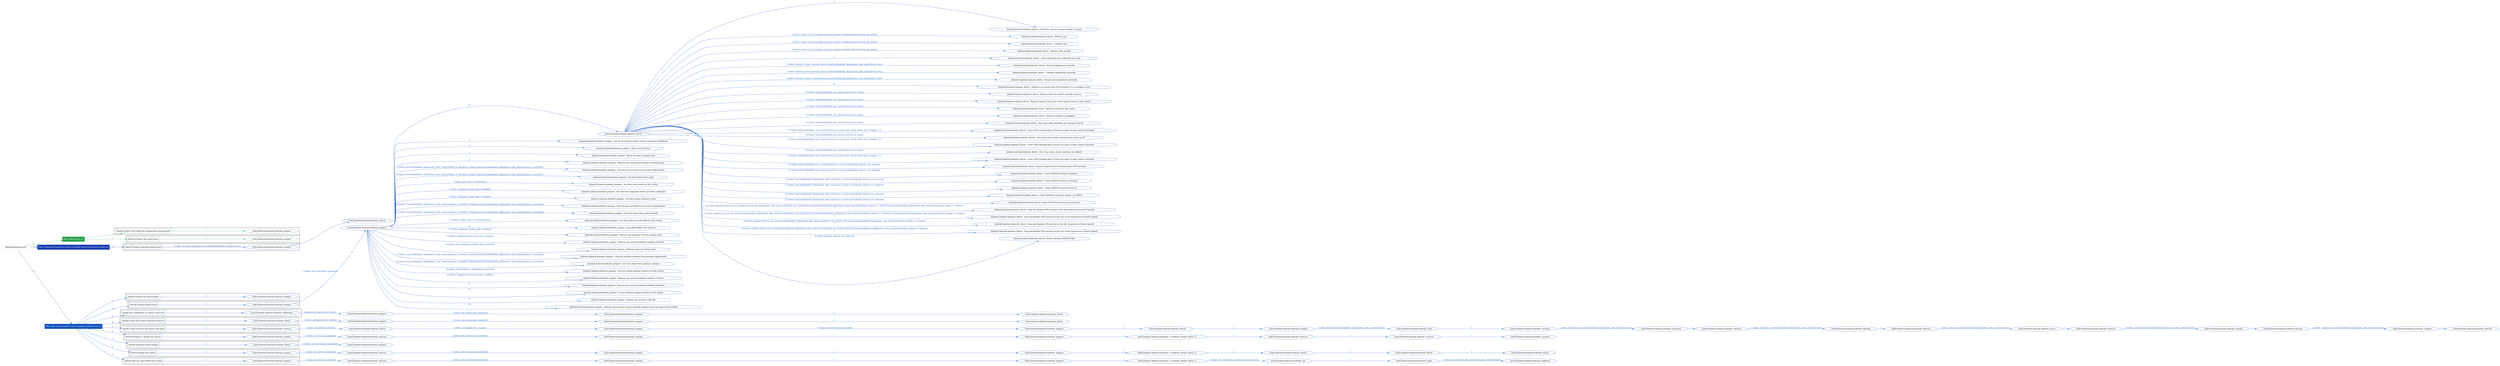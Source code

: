 digraph {
	graph [concentrate=true ordering=in rankdir=LR ratio=fill]
	edge [esep=5 sep=10]
	"kubeinit/playbook.yml" [id=root_node style=dotted]
	play_932ed3a3 [label="Play: Initial setup (1)" color="#2aa24b" fontcolor="#ffffff" id=play_932ed3a3 shape=box style=filled tooltip=localhost]
	"kubeinit/playbook.yml" -> play_932ed3a3 [label="1 " color="#2aa24b" fontcolor="#2aa24b" id=edge_592553a8 labeltooltip="1 " tooltip="1 "]
	subgraph "kubeinit.kubeinit.kubeinit_prepare" {
		role_f12f637b [label="[role] kubeinit.kubeinit.kubeinit_prepare" color="#2aa24b" id=role_f12f637b tooltip="kubeinit.kubeinit.kubeinit_prepare"]
	}
	subgraph "kubeinit.kubeinit.kubeinit_prepare" {
		role_9fd71901 [label="[role] kubeinit.kubeinit.kubeinit_prepare" color="#2aa24b" id=role_9fd71901 tooltip="kubeinit.kubeinit.kubeinit_prepare"]
	}
	subgraph "Play: Initial setup (1)" {
		play_932ed3a3 -> block_55e80a1f [label=1 color="#2aa24b" fontcolor="#2aa24b" id=edge_91fe9e64 labeltooltip=1 tooltip=1]
		subgraph cluster_block_55e80a1f {
			block_55e80a1f [label="[block] Gather facts about the deployment environment" color="#2aa24b" id=block_55e80a1f labeltooltip="Gather facts about the deployment environment" shape=box tooltip="Gather facts about the deployment environment"]
			block_55e80a1f -> role_f12f637b [label="1 " color="#2aa24b" fontcolor="#2aa24b" id=edge_a2dffcdd labeltooltip="1 " tooltip="1 "]
		}
		play_932ed3a3 -> block_c7e9057d [label=2 color="#2aa24b" fontcolor="#2aa24b" id=edge_f4bd2a0b labeltooltip=2 tooltip=2]
		subgraph cluster_block_c7e9057d {
			block_c7e9057d [label="[block] Prepare the hypervisors" color="#2aa24b" id=block_c7e9057d labeltooltip="Prepare the hypervisors" shape=box tooltip="Prepare the hypervisors"]
			block_c7e9057d -> role_9fd71901 [label="1 " color="#2aa24b" fontcolor="#2aa24b" id=edge_998d9375 labeltooltip="1 " tooltip="1 "]
		}
	}
	play_9a88f704 [label="Play: Prepare all hypervisor hosts to deploy service and cluster nodes (0)" color="#173db5" fontcolor="#ffffff" id=play_9a88f704 shape=box style=filled tooltip="Play: Prepare all hypervisor hosts to deploy service and cluster nodes (0)"]
	"kubeinit/playbook.yml" -> play_9a88f704 [label="2 " color="#173db5" fontcolor="#173db5" id=edge_2b77965b labeltooltip="2 " tooltip="2 "]
	subgraph "kubeinit.kubeinit.kubeinit_libvirt" {
		role_440f9f4e [label="[role] kubeinit.kubeinit.kubeinit_libvirt" color="#173db5" id=role_440f9f4e tooltip="kubeinit.kubeinit.kubeinit_libvirt"]
	}
	subgraph "kubeinit.kubeinit.kubeinit_prepare" {
		role_3911b877 [label="[role] kubeinit.kubeinit.kubeinit_prepare" color="#173db5" id=role_3911b877 tooltip="kubeinit.kubeinit.kubeinit_prepare"]
		role_3911b877 -> role_440f9f4e [label="1 " color="#173db5" fontcolor="#173db5" id=edge_7c3c4c33 labeltooltip="1 " tooltip="1 "]
	}
	subgraph "Play: Prepare all hypervisor hosts to deploy service and cluster nodes (0)" {
		play_9a88f704 -> block_b2260658 [label=1 color="#173db5" fontcolor="#173db5" id=edge_0f2ed1d4 labeltooltip=1 tooltip=1]
		subgraph cluster_block_b2260658 {
			block_b2260658 [label="[block] Prepare individual hypervisors" color="#173db5" id=block_b2260658 labeltooltip="Prepare individual hypervisors" shape=box tooltip="Prepare individual hypervisors"]
			block_b2260658 -> role_3911b877 [label="1 [when: inventory_hostname in hostvars['kubeinit-facts'].hypervisors]" color="#173db5" fontcolor="#173db5" id=edge_6ddf5cb2 labeltooltip="1 [when: inventory_hostname in hostvars['kubeinit-facts'].hypervisors]" tooltip="1 [when: inventory_hostname in hostvars['kubeinit-facts'].hypervisors]"]
		}
	}
	play_0ed03141 [label="Play: Run cluster deployment on prepared hypervisors (1)" color="#0f51bd" fontcolor="#ffffff" id=play_0ed03141 shape=box style=filled tooltip=localhost]
	"kubeinit/playbook.yml" -> play_0ed03141 [label="3 " color="#0f51bd" fontcolor="#0f51bd" id=edge_cf893f77 labeltooltip="3 " tooltip="3 "]
	subgraph "kubeinit.kubeinit.kubeinit_prepare" {
		role_fd795755 [label="[role] kubeinit.kubeinit.kubeinit_prepare" color="#0f51bd" id=role_fd795755 tooltip="kubeinit.kubeinit.kubeinit_prepare"]
	}
	subgraph "kubeinit.kubeinit.kubeinit_libvirt" {
		role_37462460 [label="[role] kubeinit.kubeinit.kubeinit_libvirt" color="#0f51bd" id=role_37462460 tooltip="kubeinit.kubeinit.kubeinit_libvirt"]
		task_9107ab99 [label="kubeinit.kubeinit.kubeinit_libvirt : Generate a list of vm guest names to match" color="#0f51bd" id=task_9107ab99 shape=octagon tooltip="kubeinit.kubeinit.kubeinit_libvirt : Generate a list of vm guest names to match"]
		role_37462460 -> task_9107ab99 [label="1 " color="#0f51bd" fontcolor="#0f51bd" id=edge_b69ebd17 labeltooltip="1 " tooltip="1 "]
		task_d79abb63 [label="kubeinit.kubeinit.kubeinit_libvirt : Destroy vms" color="#0f51bd" id=task_d79abb63 shape=octagon tooltip="kubeinit.kubeinit.kubeinit_libvirt : Destroy vms"]
		role_37462460 -> task_d79abb63 [label="2 [when: cluster_vm in matching_vm_guest_names or kubeinit_libvirt_destroy_all_guests]" color="#0f51bd" fontcolor="#0f51bd" id=edge_792a9c14 labeltooltip="2 [when: cluster_vm in matching_vm_guest_names or kubeinit_libvirt_destroy_all_guests]" tooltip="2 [when: cluster_vm in matching_vm_guest_names or kubeinit_libvirt_destroy_all_guests]"]
		task_fa26d390 [label="kubeinit.kubeinit.kubeinit_libvirt : Undefine vms" color="#0f51bd" id=task_fa26d390 shape=octagon tooltip="kubeinit.kubeinit.kubeinit_libvirt : Undefine vms"]
		role_37462460 -> task_fa26d390 [label="3 [when: cluster_vm in matching_vm_guest_names or kubeinit_libvirt_destroy_all_guests]" color="#0f51bd" fontcolor="#0f51bd" id=edge_744c72af labeltooltip="3 [when: cluster_vm in matching_vm_guest_names or kubeinit_libvirt_destroy_all_guests]" tooltip="3 [when: cluster_vm in matching_vm_guest_names or kubeinit_libvirt_destroy_all_guests]"]
		task_b61dc839 [label="kubeinit.kubeinit.kubeinit_libvirt : Remove VMs storage" color="#0f51bd" id=task_b61dc839 shape=octagon tooltip="kubeinit.kubeinit.kubeinit_libvirt : Remove VMs storage"]
		role_37462460 -> task_b61dc839 [label="4 [when: cluster_vm in matching_vm_guest_names or kubeinit_libvirt_destroy_all_guests]" color="#0f51bd" fontcolor="#0f51bd" id=edge_3b955e1e labeltooltip="4 [when: cluster_vm in matching_vm_guest_names or kubeinit_libvirt_destroy_all_guests]" tooltip="4 [when: cluster_vm in matching_vm_guest_names or kubeinit_libvirt_destroy_all_guests]"]
		task_ba775b97 [label="kubeinit.kubeinit.kubeinit_libvirt : Clean directories for config files per node" color="#0f51bd" id=task_ba775b97 shape=octagon tooltip="kubeinit.kubeinit.kubeinit_libvirt : Clean directories for config files per node"]
		role_37462460 -> task_ba775b97 [label="5 " color="#0f51bd" fontcolor="#0f51bd" id=edge_3482b33d labeltooltip="5 " tooltip="5 "]
		task_67934b6a [label="kubeinit.kubeinit.kubeinit_libvirt : Destroy deployment networks" color="#0f51bd" id=task_67934b6a shape=octagon tooltip="kubeinit.kubeinit.kubeinit_libvirt : Destroy deployment networks"]
		role_37462460 -> task_67934b6a [label="6 [when: kubeinit_cluster_network_name in hostvars[kubeinit_deployment_node_name].libvirt_nets]" color="#0f51bd" fontcolor="#0f51bd" id=edge_5575af29 labeltooltip="6 [when: kubeinit_cluster_network_name in hostvars[kubeinit_deployment_node_name].libvirt_nets]" tooltip="6 [when: kubeinit_cluster_network_name in hostvars[kubeinit_deployment_node_name].libvirt_nets]"]
		task_43750476 [label="kubeinit.kubeinit.kubeinit_libvirt : Undefine deployment networks" color="#0f51bd" id=task_43750476 shape=octagon tooltip="kubeinit.kubeinit.kubeinit_libvirt : Undefine deployment networks"]
		role_37462460 -> task_43750476 [label="7 [when: kubeinit_cluster_network_name in hostvars[kubeinit_deployment_node_name].libvirt_nets]" color="#0f51bd" fontcolor="#0f51bd" id=edge_fc07a6df labeltooltip="7 [when: kubeinit_cluster_network_name in hostvars[kubeinit_deployment_node_name].libvirt_nets]" tooltip="7 [when: kubeinit_cluster_network_name in hostvars[kubeinit_deployment_node_name].libvirt_nets]"]
		task_6d7d459a [label="kubeinit.kubeinit.kubeinit_libvirt : Remove the deployment networks" color="#0f51bd" id=task_6d7d459a shape=octagon tooltip="kubeinit.kubeinit.kubeinit_libvirt : Remove the deployment networks"]
		role_37462460 -> task_6d7d459a [label="8 [when: kubeinit_cluster_network_name in hostvars[kubeinit_deployment_node_name].libvirt_nets]" color="#0f51bd" fontcolor="#0f51bd" id=edge_fb5cff8b labeltooltip="8 [when: kubeinit_cluster_network_name in hostvars[kubeinit_deployment_node_name].libvirt_nets]" tooltip="8 [when: kubeinit_cluster_network_name in hostvars[kubeinit_deployment_node_name].libvirt_nets]"]
		task_1c8965c7 [label="kubeinit.kubeinit.kubeinit_libvirt : Default is to remove the OVN network if it is no longer in use" color="#0f51bd" id=task_1c8965c7 shape=octagon tooltip="kubeinit.kubeinit.kubeinit_libvirt : Default is to remove the OVN network if it is no longer in use"]
		role_37462460 -> task_1c8965c7 [label="9 " color="#0f51bd" fontcolor="#0f51bd" id=edge_79f24adc labeltooltip="9 " tooltip="9 "]
		task_c70d735f [label="kubeinit.kubeinit.kubeinit_libvirt : Remove route for cluster network via br-ex" color="#0f51bd" id=task_c70d735f shape=octagon tooltip="kubeinit.kubeinit.kubeinit_libvirt : Remove route for cluster network via br-ex"]
		role_37462460 -> task_c70d735f [label="10 [when: hostvars[kubeinit_ovn_central_host].ovs_is_active]" color="#0f51bd" fontcolor="#0f51bd" id=edge_284309e4 labeltooltip="10 [when: hostvars[kubeinit_ovn_central_host].ovs_is_active]" tooltip="10 [when: hostvars[kubeinit_ovn_central_host].ovs_is_active]"]
		task_1fc6d178 [label="kubeinit.kubeinit.kubeinit_libvirt : Remove logical router port of the logical switch for this cluster" color="#0f51bd" id=task_1fc6d178 shape=octagon tooltip="kubeinit.kubeinit.kubeinit_libvirt : Remove logical router port of the logical switch for this cluster"]
		role_37462460 -> task_1fc6d178 [label="11 [when: hostvars[kubeinit_ovn_central_host].ovs_is_active]" color="#0f51bd" fontcolor="#0f51bd" id=edge_e3c84582 labeltooltip="11 [when: hostvars[kubeinit_ovn_central_host].ovs_is_active]" tooltip="11 [when: hostvars[kubeinit_ovn_central_host].ovs_is_active]"]
		task_64637ec6 [label="kubeinit.kubeinit.kubeinit_libvirt : Remove switch for this cluster" color="#0f51bd" id=task_64637ec6 shape=octagon tooltip="kubeinit.kubeinit.kubeinit_libvirt : Remove switch for this cluster"]
		role_37462460 -> task_64637ec6 [label="12 [when: hostvars[kubeinit_ovn_central_host].ovs_is_active]" color="#0f51bd" fontcolor="#0f51bd" id=edge_2c769758 labeltooltip="12 [when: hostvars[kubeinit_ovn_central_host].ovs_is_active]" tooltip="12 [when: hostvars[kubeinit_ovn_central_host].ovs_is_active]"]
		task_956e02bb [label="kubeinit.kubeinit.kubeinit_libvirt : Wait for changes to propagate" color="#0f51bd" id=task_956e02bb shape=octagon tooltip="kubeinit.kubeinit.kubeinit_libvirt : Wait for changes to propagate"]
		role_37462460 -> task_956e02bb [label="13 [when: hostvars[kubeinit_ovn_central_host].ovs_is_active]" color="#0f51bd" fontcolor="#0f51bd" id=edge_93cbc6f1 labeltooltip="13 [when: hostvars[kubeinit_ovn_central_host].ovs_is_active]" tooltip="13 [when: hostvars[kubeinit_ovn_central_host].ovs_is_active]"]
		task_0c54b5df [label="kubeinit.kubeinit.kubeinit_libvirt : See if any other networks are routing via br-ex" color="#0f51bd" id=task_0c54b5df shape=octagon tooltip="kubeinit.kubeinit.kubeinit_libvirt : See if any other networks are routing via br-ex"]
		role_37462460 -> task_0c54b5df [label="14 [when: hostvars[kubeinit_ovn_central_host].ovs_is_active]" color="#0f51bd" fontcolor="#0f51bd" id=edge_2ba8e0d0 labeltooltip="14 [when: hostvars[kubeinit_ovn_central_host].ovs_is_active]" tooltip="14 [when: hostvars[kubeinit_ovn_central_host].ovs_is_active]"]
		task_42df07a9 [label="kubeinit.kubeinit.kubeinit_libvirt : Leave OVN network alone if there are signs of other cluster networks" color="#0f51bd" id=task_42df07a9 shape=octagon tooltip="kubeinit.kubeinit.kubeinit_libvirt : Leave OVN network alone if there are signs of other cluster networks"]
		role_37462460 -> task_42df07a9 [label="15 [when: hostvars[kubeinit_ovn_central_host].ovs_is_active and _result.stdout_lines | length > 1]" color="#0f51bd" fontcolor="#0f51bd" id=edge_7f947edd labeltooltip="15 [when: hostvars[kubeinit_ovn_central_host].ovs_is_active and _result.stdout_lines | length > 1]" tooltip="15 [when: hostvars[kubeinit_ovn_central_host].ovs_is_active and _result.stdout_lines | length > 1]"]
		task_141ccdd7 [label="kubeinit.kubeinit.kubeinit_libvirt : See if any other cluster switches have ports on lr0" color="#0f51bd" id=task_141ccdd7 shape=octagon tooltip="kubeinit.kubeinit.kubeinit_libvirt : See if any other cluster switches have ports on lr0"]
		role_37462460 -> task_141ccdd7 [label="16 [when: hostvars[kubeinit_ovn_central_host].ovs_is_active]" color="#0f51bd" fontcolor="#0f51bd" id=edge_2b3648f0 labeltooltip="16 [when: hostvars[kubeinit_ovn_central_host].ovs_is_active]" tooltip="16 [when: hostvars[kubeinit_ovn_central_host].ovs_is_active]"]
		task_a5bebcf4 [label="kubeinit.kubeinit.kubeinit_libvirt : Leave OVN network alone if there are signs of other cluster networks" color="#0f51bd" id=task_a5bebcf4 shape=octagon tooltip="kubeinit.kubeinit.kubeinit_libvirt : Leave OVN network alone if there are signs of other cluster networks"]
		role_37462460 -> task_a5bebcf4 [label="17 [when: hostvars[kubeinit_ovn_central_host].ovs_is_active and _result.stdout_lines | length > 1]" color="#0f51bd" fontcolor="#0f51bd" id=edge_fe274ac7 labeltooltip="17 [when: hostvars[kubeinit_ovn_central_host].ovs_is_active and _result.stdout_lines | length > 1]" tooltip="17 [when: hostvars[kubeinit_ovn_central_host].ovs_is_active and _result.stdout_lines | length > 1]"]
		task_5199f1c2 [label="kubeinit.kubeinit.kubeinit_libvirt : See if any other cluster switches are defined" color="#0f51bd" id=task_5199f1c2 shape=octagon tooltip="kubeinit.kubeinit.kubeinit_libvirt : See if any other cluster switches are defined"]
		role_37462460 -> task_5199f1c2 [label="18 [when: hostvars[kubeinit_ovn_central_host].ovs_is_active]" color="#0f51bd" fontcolor="#0f51bd" id=edge_1a862e57 labeltooltip="18 [when: hostvars[kubeinit_ovn_central_host].ovs_is_active]" tooltip="18 [when: hostvars[kubeinit_ovn_central_host].ovs_is_active]"]
		task_716d2c96 [label="kubeinit.kubeinit.kubeinit_libvirt : Leave OVN network alone if there are signs of other cluster networks" color="#0f51bd" id=task_716d2c96 shape=octagon tooltip="kubeinit.kubeinit.kubeinit_libvirt : Leave OVN network alone if there are signs of other cluster networks"]
		role_37462460 -> task_716d2c96 [label="19 [when: hostvars[kubeinit_ovn_central_host].ovs_is_active and _result.stdout_lines | length > 1]" color="#0f51bd" fontcolor="#0f51bd" id=edge_057f71a1 labeltooltip="19 [when: hostvars[kubeinit_ovn_central_host].ovs_is_active and _result.stdout_lines | length > 1]" tooltip="19 [when: hostvars[kubeinit_ovn_central_host].ovs_is_active and _result.stdout_lines | length > 1]"]
		task_535a39a5 [label="kubeinit.kubeinit.kubeinit_libvirt : Remove logical router if tearing down OVN network" color="#0f51bd" id=task_535a39a5 shape=octagon tooltip="kubeinit.kubeinit.kubeinit_libvirt : Remove logical router if tearing down OVN network"]
		role_37462460 -> task_535a39a5 [label="20 [when: hostvars[kubeinit_ovn_central_host].ovs_is_active and kubeinit_destroy_ovn_network]" color="#0f51bd" fontcolor="#0f51bd" id=edge_f6c75a09 labeltooltip="20 [when: hostvars[kubeinit_ovn_central_host].ovs_is_active and kubeinit_destroy_ovn_network]" tooltip="20 [when: hostvars[kubeinit_ovn_central_host].ovs_is_active and kubeinit_destroy_ovn_network]"]
		task_51bedea5 [label="kubeinit.kubeinit.kubeinit_libvirt : Clean OVN/OVS resources (public)" color="#0f51bd" id=task_51bedea5 shape=octagon tooltip="kubeinit.kubeinit.kubeinit_libvirt : Clean OVN/OVS resources (public)"]
		role_37462460 -> task_51bedea5 [label="21 [when: hostvars[kubeinit_ovn_central_host].ovs_is_active and kubeinit_destroy_ovn_network]" color="#0f51bd" fontcolor="#0f51bd" id=edge_16579fcb labeltooltip="21 [when: hostvars[kubeinit_ovn_central_host].ovs_is_active and kubeinit_destroy_ovn_network]" tooltip="21 [when: hostvars[kubeinit_ovn_central_host].ovs_is_active and kubeinit_destroy_ovn_network]"]
		task_9b547cf6 [label="kubeinit.kubeinit.kubeinit_libvirt : Clean OVN/OVS resources (br-int)" color="#0f51bd" id=task_9b547cf6 shape=octagon tooltip="kubeinit.kubeinit.kubeinit_libvirt : Clean OVN/OVS resources (br-int)"]
		role_37462460 -> task_9b547cf6 [label="22 [when: hostvars[kubeinit_deployment_node_name].ovs_is_active and kubeinit_destroy_ovn_network]" color="#0f51bd" fontcolor="#0f51bd" id=edge_b7cc081b labeltooltip="22 [when: hostvars[kubeinit_deployment_node_name].ovs_is_active and kubeinit_destroy_ovn_network]" tooltip="22 [when: hostvars[kubeinit_deployment_node_name].ovs_is_active and kubeinit_destroy_ovn_network]"]
		task_ff865eab [label="kubeinit.kubeinit.kubeinit_libvirt : Clean OVN/OVS resources (br-ex)" color="#0f51bd" id=task_ff865eab shape=octagon tooltip="kubeinit.kubeinit.kubeinit_libvirt : Clean OVN/OVS resources (br-ex)"]
		role_37462460 -> task_ff865eab [label="23 [when: hostvars[kubeinit_deployment_node_name].ovs_is_active and kubeinit_destroy_ovn_network]" color="#0f51bd" fontcolor="#0f51bd" id=edge_9ec9069d labeltooltip="23 [when: hostvars[kubeinit_deployment_node_name].ovs_is_active and kubeinit_destroy_ovn_network]" tooltip="23 [when: hostvars[kubeinit_deployment_node_name].ovs_is_active and kubeinit_destroy_ovn_network]"]
		task_990b2dd5 [label="kubeinit.kubeinit.kubeinit_libvirt : Clean OVN/OVS resources (genev_sys_6081)" color="#0f51bd" id=task_990b2dd5 shape=octagon tooltip="kubeinit.kubeinit.kubeinit_libvirt : Clean OVN/OVS resources (genev_sys_6081)"]
		role_37462460 -> task_990b2dd5 [label="24 [when: hostvars[kubeinit_deployment_node_name].ovs_is_active and kubeinit_destroy_ovn_network]" color="#0f51bd" fontcolor="#0f51bd" id=edge_19b03c2e labeltooltip="24 [when: hostvars[kubeinit_deployment_node_name].ovs_is_active and kubeinit_destroy_ovn_network]" tooltip="24 [when: hostvars[kubeinit_deployment_node_name].ovs_is_active and kubeinit_destroy_ovn_network]"]
		task_ccbc10f8 [label="kubeinit.kubeinit.kubeinit_libvirt : Clean OVN/OVS resources (ovs-system)" color="#0f51bd" id=task_ccbc10f8 shape=octagon tooltip="kubeinit.kubeinit.kubeinit_libvirt : Clean OVN/OVS resources (ovs-system)"]
		role_37462460 -> task_ccbc10f8 [label="25 [when: hostvars[kubeinit_deployment_node_name].ovs_is_active and kubeinit_destroy_ovn_network]" color="#0f51bd" fontcolor="#0f51bd" id=edge_4992d38f labeltooltip="25 [when: hostvars[kubeinit_deployment_node_name].ovs_is_active and kubeinit_destroy_ovn_network]" tooltip="25 [when: hostvars[kubeinit_deployment_node_name].ovs_is_active and kubeinit_destroy_ovn_network]"]
		task_fb1bce8d [label="kubeinit.kubeinit.kubeinit_libvirt : Stop and disable OVN services in the first hypervisor (CentOS based)" color="#0f51bd" id=task_fb1bce8d shape=octagon tooltip="kubeinit.kubeinit.kubeinit_libvirt : Stop and disable OVN services in the first hypervisor (CentOS based)"]
		role_37462460 -> task_fb1bce8d [label="26 [when: kubeinit_destroy_ovn_network and (kubeinit_deployment_node_name in kubeinit_ovn_central_host) and (hostvars[kubeinit_deployment_node_name].distribution_family == 'CentOS' or hostvars[kubeinit_deployment_node_name].distribution_family == 'Fedora')
]" color="#0f51bd" fontcolor="#0f51bd" id=edge_14a5c15f labeltooltip="26 [when: kubeinit_destroy_ovn_network and (kubeinit_deployment_node_name in kubeinit_ovn_central_host) and (hostvars[kubeinit_deployment_node_name].distribution_family == 'CentOS' or hostvars[kubeinit_deployment_node_name].distribution_family == 'Fedora')
]" tooltip="26 [when: kubeinit_destroy_ovn_network and (kubeinit_deployment_node_name in kubeinit_ovn_central_host) and (hostvars[kubeinit_deployment_node_name].distribution_family == 'CentOS' or hostvars[kubeinit_deployment_node_name].distribution_family == 'Fedora')
]"]
		task_12f79ca6 [label="kubeinit.kubeinit.kubeinit_libvirt : Stop and disable OVN services in the rest of the hypervisors (CentOS based)" color="#0f51bd" id=task_12f79ca6 shape=octagon tooltip="kubeinit.kubeinit.kubeinit_libvirt : Stop and disable OVN services in the rest of the hypervisors (CentOS based)"]
		role_37462460 -> task_12f79ca6 [label="27 [when: kubeinit_destroy_ovn_network and (kubeinit_deployment_node_name not in kubeinit_ovn_central_host) and (hostvars[kubeinit_deployment_node_name].distribution_family == 'CentOS' or hostvars[kubeinit_deployment_node_name].distribution_family == 'Fedora')
]" color="#0f51bd" fontcolor="#0f51bd" id=edge_2ad4587c labeltooltip="27 [when: kubeinit_destroy_ovn_network and (kubeinit_deployment_node_name not in kubeinit_ovn_central_host) and (hostvars[kubeinit_deployment_node_name].distribution_family == 'CentOS' or hostvars[kubeinit_deployment_node_name].distribution_family == 'Fedora')
]" tooltip="27 [when: kubeinit_destroy_ovn_network and (kubeinit_deployment_node_name not in kubeinit_ovn_central_host) and (hostvars[kubeinit_deployment_node_name].distribution_family == 'CentOS' or hostvars[kubeinit_deployment_node_name].distribution_family == 'Fedora')
]"]
		task_13fab53f [label="kubeinit.kubeinit.kubeinit_libvirt : Stop and disable OVN services in the first hypervisor (Ubuntu based)" color="#0f51bd" id=task_13fab53f shape=octagon tooltip="kubeinit.kubeinit.kubeinit_libvirt : Stop and disable OVN services in the first hypervisor (Ubuntu based)"]
		role_37462460 -> task_13fab53f [label="28 [when: kubeinit_destroy_ovn_network and (kubeinit_deployment_node_name in kubeinit_ovn_central_host) and (hostvars[kubeinit_deployment_node_name].distribution_family == 'Debian')
]" color="#0f51bd" fontcolor="#0f51bd" id=edge_0cdb9c81 labeltooltip="28 [when: kubeinit_destroy_ovn_network and (kubeinit_deployment_node_name in kubeinit_ovn_central_host) and (hostvars[kubeinit_deployment_node_name].distribution_family == 'Debian')
]" tooltip="28 [when: kubeinit_destroy_ovn_network and (kubeinit_deployment_node_name in kubeinit_ovn_central_host) and (hostvars[kubeinit_deployment_node_name].distribution_family == 'Debian')
]"]
		task_b77f39fa [label="kubeinit.kubeinit.kubeinit_libvirt : Stop and disable OVN services in the rest of the hypervisors (Ubuntu based)" color="#0f51bd" id=task_b77f39fa shape=octagon tooltip="kubeinit.kubeinit.kubeinit_libvirt : Stop and disable OVN services in the rest of the hypervisors (Ubuntu based)"]
		role_37462460 -> task_b77f39fa [label="29 [when: kubeinit_destroy_ovn_network and (kubeinit_deployment_node_name not in kubeinit_ovn_central_host) and (hostvars[kubeinit_deployment_node_name].distribution_family == 'Debian')
]" color="#0f51bd" fontcolor="#0f51bd" id=edge_af81b954 labeltooltip="29 [when: kubeinit_destroy_ovn_network and (kubeinit_deployment_node_name not in kubeinit_ovn_central_host) and (hostvars[kubeinit_deployment_node_name].distribution_family == 'Debian')
]" tooltip="29 [when: kubeinit_destroy_ovn_network and (kubeinit_deployment_node_name not in kubeinit_ovn_central_host) and (hostvars[kubeinit_deployment_node_name].distribution_family == 'Debian')
]"]
		task_cae1f2c6 [label="kubeinit.kubeinit.kubeinit_libvirt : Delete existing OVS/OVN files" color="#0f51bd" id=task_cae1f2c6 shape=octagon tooltip="kubeinit.kubeinit.kubeinit_libvirt : Delete existing OVS/OVN files"]
		role_37462460 -> task_cae1f2c6 [label="30 [when: kubeinit_destroy_ovn_network]" color="#0f51bd" fontcolor="#0f51bd" id=edge_886c020f labeltooltip="30 [when: kubeinit_destroy_ovn_network]" tooltip="30 [when: kubeinit_destroy_ovn_network]"]
	}
	subgraph "kubeinit.kubeinit.kubeinit_prepare" {
		role_f8d08959 [label="[role] kubeinit.kubeinit.kubeinit_prepare" color="#0f51bd" id=role_f8d08959 tooltip="kubeinit.kubeinit.kubeinit_prepare"]
		task_7724ba2e [label="kubeinit.kubeinit.kubeinit_prepare : Get list of existing remote system connection definitions" color="#0f51bd" id=task_7724ba2e shape=octagon tooltip="kubeinit.kubeinit.kubeinit_prepare : Get list of existing remote system connection definitions"]
		role_f8d08959 -> task_7724ba2e [label="1 " color="#0f51bd" fontcolor="#0f51bd" id=edge_f948d77b labeltooltip="1 " tooltip="1 "]
		task_ae75aa5e [label="kubeinit.kubeinit.kubeinit_prepare : Reset local ssh keys" color="#0f51bd" id=task_ae75aa5e shape=octagon tooltip="kubeinit.kubeinit.kubeinit_prepare : Reset local ssh keys"]
		role_f8d08959 -> task_ae75aa5e [label="2 " color="#0f51bd" fontcolor="#0f51bd" id=edge_27e479ba labeltooltip="2 " tooltip="2 "]
		task_1b3d4f0a [label="kubeinit.kubeinit.kubeinit_prepare : Reset ssh keys in hypervisors" color="#0f51bd" id=task_1b3d4f0a shape=octagon tooltip="kubeinit.kubeinit.kubeinit_prepare : Reset ssh keys in hypervisors"]
		role_f8d08959 -> task_1b3d4f0a [label="3 " color="#0f51bd" fontcolor="#0f51bd" id=edge_1ded1ccc labeltooltip="3 " tooltip="3 "]
		task_a86da2be [label="kubeinit.kubeinit.kubeinit_prepare : Remove any existing ssh tunnels on bastion host" color="#0f51bd" id=task_a86da2be shape=octagon tooltip="kubeinit.kubeinit.kubeinit_prepare : Remove any existing ssh tunnels on bastion host"]
		role_f8d08959 -> task_a86da2be [label="4 " color="#0f51bd" fontcolor="#0f51bd" id=edge_36d0535d labeltooltip="4 " tooltip="4 "]
		task_f4d7d82e [label="kubeinit.kubeinit.kubeinit_prepare : Find any service pods from previous deployments" color="#0f51bd" id=task_f4d7d82e shape=octagon tooltip="kubeinit.kubeinit.kubeinit_prepare : Find any service pods from previous deployments"]
		role_f8d08959 -> task_f4d7d82e [label="5 [when: hostvars[kubeinit_deployment_node_name].podman_is_installed is defined and hostvars[kubeinit_deployment_node_name].podman_is_installed]" color="#0f51bd" fontcolor="#0f51bd" id=edge_450db571 labeltooltip="5 [when: hostvars[kubeinit_deployment_node_name].podman_is_installed is defined and hostvars[kubeinit_deployment_node_name].podman_is_installed]" tooltip="5 [when: hostvars[kubeinit_deployment_node_name].podman_is_installed is defined and hostvars[kubeinit_deployment_node_name].podman_is_installed]"]
		task_d96a5dcf [label="kubeinit.kubeinit.kubeinit_prepare : Set facts about those pods" color="#0f51bd" id=task_d96a5dcf shape=octagon tooltip="kubeinit.kubeinit.kubeinit_prepare : Set facts about those pods"]
		role_f8d08959 -> task_d96a5dcf [label="6 [when: hostvars[kubeinit_deployment_node_name].podman_is_installed is defined and hostvars[kubeinit_deployment_node_name].podman_is_installed]" color="#0f51bd" fontcolor="#0f51bd" id=edge_bf4996ff labeltooltip="6 [when: hostvars[kubeinit_deployment_node_name].podman_is_installed is defined and hostvars[kubeinit_deployment_node_name].podman_is_installed]" tooltip="6 [when: hostvars[kubeinit_deployment_node_name].podman_is_installed is defined and hostvars[kubeinit_deployment_node_name].podman_is_installed]"]
		task_219cd66a [label="kubeinit.kubeinit.kubeinit_prepare : Set facts about pods for this cluster" color="#0f51bd" id=task_219cd66a shape=octagon tooltip="kubeinit.kubeinit.kubeinit_prepare : Set facts about pods for this cluster"]
		role_f8d08959 -> task_219cd66a [label="7 [when: pod_name == pod.Name]" color="#0f51bd" fontcolor="#0f51bd" id=edge_937e265a labeltooltip="7 [when: pod_name == pod.Name]" tooltip="7 [when: pod_name == pod.Name]"]
		task_9fc56bb7 [label="kubeinit.kubeinit.kubeinit_prepare : Get info from orphaned cluster pod infra containers" color="#0f51bd" id=task_9fc56bb7 shape=octagon tooltip="kubeinit.kubeinit.kubeinit_prepare : Get info from orphaned cluster pod infra containers"]
		role_f8d08959 -> task_9fc56bb7 [label="8 [when: orphaned_cluster_pods is defined]" color="#0f51bd" fontcolor="#0f51bd" id=edge_b0601c0f labeltooltip="8 [when: orphaned_cluster_pods is defined]" tooltip="8 [when: orphaned_cluster_pods is defined]"]
		task_2d075972 [label="kubeinit.kubeinit.kubeinit_prepare : Set facts about container netns" color="#0f51bd" id=task_2d075972 shape=octagon tooltip="kubeinit.kubeinit.kubeinit_prepare : Set facts about container netns"]
		role_f8d08959 -> task_2d075972 [label="9 [when: orphaned_cluster_pods is defined]" color="#0f51bd" fontcolor="#0f51bd" id=edge_f790e1f5 labeltooltip="9 [when: orphaned_cluster_pods is defined]" tooltip="9 [when: orphaned_cluster_pods is defined]"]
		task_76166b98 [label="kubeinit.kubeinit.kubeinit_prepare : Find any pod networks from previous deployments" color="#0f51bd" id=task_76166b98 shape=octagon tooltip="kubeinit.kubeinit.kubeinit_prepare : Find any pod networks from previous deployments"]
		role_f8d08959 -> task_76166b98 [label="10 [when: hostvars[kubeinit_deployment_node_name].podman_is_installed is defined and hostvars[kubeinit_deployment_node_name].podman_is_installed]" color="#0f51bd" fontcolor="#0f51bd" id=edge_37361e29 labeltooltip="10 [when: hostvars[kubeinit_deployment_node_name].podman_is_installed is defined and hostvars[kubeinit_deployment_node_name].podman_is_installed]" tooltip="10 [when: hostvars[kubeinit_deployment_node_name].podman_is_installed is defined and hostvars[kubeinit_deployment_node_name].podman_is_installed]"]
		task_42e156d0 [label="kubeinit.kubeinit.kubeinit_prepare : Set facts about those pod networks" color="#0f51bd" id=task_42e156d0 shape=octagon tooltip="kubeinit.kubeinit.kubeinit_prepare : Set facts about those pod networks"]
		role_f8d08959 -> task_42e156d0 [label="11 [when: hostvars[kubeinit_deployment_node_name].podman_is_installed is defined and hostvars[kubeinit_deployment_node_name].podman_is_installed]" color="#0f51bd" fontcolor="#0f51bd" id=edge_bfc6c863 labeltooltip="11 [when: hostvars[kubeinit_deployment_node_name].podman_is_installed is defined and hostvars[kubeinit_deployment_node_name].podman_is_installed]" tooltip="11 [when: hostvars[kubeinit_deployment_node_name].podman_is_installed is defined and hostvars[kubeinit_deployment_node_name].podman_is_installed]"]
		task_31c0f175 [label="kubeinit.kubeinit.kubeinit_prepare : Set facts about pod networks for this cluster" color="#0f51bd" id=task_31c0f175 shape=octagon tooltip="kubeinit.kubeinit.kubeinit_prepare : Set facts about pod networks for this cluster"]
		role_f8d08959 -> task_31c0f175 [label="12 [when: bridge_name == network.name]" color="#0f51bd" fontcolor="#0f51bd" id=edge_3c63968e labeltooltip="12 [when: bridge_name == network.name]" tooltip="12 [when: bridge_name == network.name]"]
		task_8aa25827 [label="kubeinit.kubeinit.kubeinit_prepare : Stop and disable user services" color="#0f51bd" id=task_8aa25827 shape=octagon tooltip="kubeinit.kubeinit.kubeinit_prepare : Stop and disable user services"]
		role_f8d08959 -> task_8aa25827 [label="13 " color="#0f51bd" fontcolor="#0f51bd" id=edge_90fc9c3c labeltooltip="13 " tooltip="13 "]
		task_45530d96 [label="kubeinit.kubeinit.kubeinit_prepare : Remove any previous services podman pods" color="#0f51bd" id=task_45530d96 shape=octagon tooltip="kubeinit.kubeinit.kubeinit_prepare : Remove any previous services podman pods"]
		role_f8d08959 -> task_45530d96 [label="14 [when: orphaned_cluster_pods is defined]" color="#0f51bd" fontcolor="#0f51bd" id=edge_ab10e387 labeltooltip="14 [when: orphaned_cluster_pods is defined]" tooltip="14 [when: orphaned_cluster_pods is defined]"]
		task_c5ef8e54 [label="kubeinit.kubeinit.kubeinit_prepare : Remove any previous kubeinit podman network" color="#0f51bd" id=task_c5ef8e54 shape=octagon tooltip="kubeinit.kubeinit.kubeinit_prepare : Remove any previous kubeinit podman network"]
		role_f8d08959 -> task_c5ef8e54 [label="15 [when: orphaned_cluster_pod_nets is defined]" color="#0f51bd" fontcolor="#0f51bd" id=edge_941614cf labeltooltip="15 [when: orphaned_cluster_pod_nets is defined]" tooltip="15 [when: orphaned_cluster_pod_nets is defined]"]
		task_00aab175 [label="kubeinit.kubeinit.kubeinit_prepare : Remove netns for cluster pods" color="#0f51bd" id=task_00aab175 shape=octagon tooltip="kubeinit.kubeinit.kubeinit_prepare : Remove netns for cluster pods"]
		role_f8d08959 -> task_00aab175 [label="16 [when: infra_container_sandbox_keys is defined]" color="#0f51bd" fontcolor="#0f51bd" id=edge_5c6b37fd labeltooltip="16 [when: infra_container_sandbox_keys is defined]" tooltip="16 [when: infra_container_sandbox_keys is defined]"]
		task_641a4b2a [label="kubeinit.kubeinit.kubeinit_prepare : Find any podman volumes from previous deployments" color="#0f51bd" id=task_641a4b2a shape=octagon tooltip="kubeinit.kubeinit.kubeinit_prepare : Find any podman volumes from previous deployments"]
		role_f8d08959 -> task_641a4b2a [label="17 [when: hostvars[kubeinit_deployment_node_name].podman_is_installed is defined and hostvars[kubeinit_deployment_node_name].podman_is_installed]" color="#0f51bd" fontcolor="#0f51bd" id=edge_924592f6 labeltooltip="17 [when: hostvars[kubeinit_deployment_node_name].podman_is_installed is defined and hostvars[kubeinit_deployment_node_name].podman_is_installed]" tooltip="17 [when: hostvars[kubeinit_deployment_node_name].podman_is_installed is defined and hostvars[kubeinit_deployment_node_name].podman_is_installed]"]
		task_aedc1f59 [label="kubeinit.kubeinit.kubeinit_prepare : Set facts about those podman volumes" color="#0f51bd" id=task_aedc1f59 shape=octagon tooltip="kubeinit.kubeinit.kubeinit_prepare : Set facts about those podman volumes"]
		role_f8d08959 -> task_aedc1f59 [label="18 [when: hostvars[kubeinit_deployment_node_name].podman_is_installed is defined and hostvars[kubeinit_deployment_node_name].podman_is_installed]" color="#0f51bd" fontcolor="#0f51bd" id=edge_641658a2 labeltooltip="18 [when: hostvars[kubeinit_deployment_node_name].podman_is_installed is defined and hostvars[kubeinit_deployment_node_name].podman_is_installed]" tooltip="18 [when: hostvars[kubeinit_deployment_node_name].podman_is_installed is defined and hostvars[kubeinit_deployment_node_name].podman_is_installed]"]
		task_d4ace6db [label="kubeinit.kubeinit.kubeinit_prepare : Set facts about podman volumes for this cluster" color="#0f51bd" id=task_d4ace6db shape=octagon tooltip="kubeinit.kubeinit.kubeinit_prepare : Set facts about podman volumes for this cluster"]
		role_f8d08959 -> task_d4ace6db [label="19 [when: volume.Name is match(cluster_pattern)]" color="#0f51bd" fontcolor="#0f51bd" id=edge_f501801b labeltooltip="19 [when: volume.Name is match(cluster_pattern)]" tooltip="19 [when: volume.Name is match(cluster_pattern)]"]
		task_cd26373b [label="kubeinit.kubeinit.kubeinit_prepare : Remove any previous kubeinit podman volumes" color="#0f51bd" id=task_cd26373b shape=octagon tooltip="kubeinit.kubeinit.kubeinit_prepare : Remove any previous kubeinit podman volumes"]
		role_f8d08959 -> task_cd26373b [label="20 [when: orphaned_cluster_pod_vols is defined]" color="#0f51bd" fontcolor="#0f51bd" id=edge_f1f403b8 labeltooltip="20 [when: orphaned_cluster_pod_vols is defined]" tooltip="20 [when: orphaned_cluster_pod_vols is defined]"]
		task_db59c417 [label="kubeinit.kubeinit.kubeinit_prepare : Remove any previous kubeinit buildah containers" color="#0f51bd" id=task_db59c417 shape=octagon tooltip="kubeinit.kubeinit.kubeinit_prepare : Remove any previous kubeinit buildah containers"]
		role_f8d08959 -> task_db59c417 [label="21 " color="#0f51bd" fontcolor="#0f51bd" id=edge_c36a9ff9 labeltooltip="21 " tooltip="21 "]
		task_922969e9 [label="kubeinit.kubeinit.kubeinit_prepare : Prune container images created for the cluster" color="#0f51bd" id=task_922969e9 shape=octagon tooltip="kubeinit.kubeinit.kubeinit_prepare : Prune container images created for the cluster"]
		role_f8d08959 -> task_922969e9 [label="22 " color="#0f51bd" fontcolor="#0f51bd" id=edge_2834a457 labeltooltip="22 " tooltip="22 "]
		task_71d84af1 [label="kubeinit.kubeinit.kubeinit_prepare : Remove any previous veth dev" color="#0f51bd" id=task_71d84af1 shape=octagon tooltip="kubeinit.kubeinit.kubeinit_prepare : Remove any previous veth dev"]
		role_f8d08959 -> task_71d84af1 [label="23 " color="#0f51bd" fontcolor="#0f51bd" id=edge_e5a700d5 labeltooltip="23 " tooltip="23 "]
		task_c632af53 [label="kubeinit.kubeinit.kubeinit_prepare : Remove any previous cluster network endpoint from the openvswitch bridge" color="#0f51bd" id=task_c632af53 shape=octagon tooltip="kubeinit.kubeinit.kubeinit_prepare : Remove any previous cluster network endpoint from the openvswitch bridge"]
		role_f8d08959 -> task_c632af53 [label="24 " color="#0f51bd" fontcolor="#0f51bd" id=edge_d82ea39f labeltooltip="24 " tooltip="24 "]
		role_f8d08959 -> role_37462460 [label="25 " color="#0f51bd" fontcolor="#0f51bd" id=edge_16fa806f labeltooltip="25 " tooltip="25 "]
	}
	subgraph "kubeinit.kubeinit.kubeinit_prepare" {
		role_fc3b51ad [label="[role] kubeinit.kubeinit.kubeinit_prepare" color="#0f51bd" id=role_fc3b51ad tooltip="kubeinit.kubeinit.kubeinit_prepare"]
		role_fc3b51ad -> role_f8d08959 [label="1 [when: not environment_prepared]" color="#0f51bd" fontcolor="#0f51bd" id=edge_1cc7263c labeltooltip="1 [when: not environment_prepared]" tooltip="1 [when: not environment_prepared]"]
	}
	subgraph "kubeinit.kubeinit.kubeinit_libvirt" {
		role_f2bc23a5 [label="[role] kubeinit.kubeinit.kubeinit_libvirt" color="#0f51bd" id=role_f2bc23a5 tooltip="kubeinit.kubeinit.kubeinit_libvirt"]
	}
	subgraph "kubeinit.kubeinit.kubeinit_prepare" {
		role_2f103c67 [label="[role] kubeinit.kubeinit.kubeinit_prepare" color="#0f51bd" id=role_2f103c67 tooltip="kubeinit.kubeinit.kubeinit_prepare"]
		role_2f103c67 -> role_f2bc23a5 [label="1 " color="#0f51bd" fontcolor="#0f51bd" id=edge_3ccde0f2 labeltooltip="1 " tooltip="1 "]
	}
	subgraph "kubeinit.kubeinit.kubeinit_prepare" {
		role_18395e44 [label="[role] kubeinit.kubeinit.kubeinit_prepare" color="#0f51bd" id=role_18395e44 tooltip="kubeinit.kubeinit.kubeinit_prepare"]
		role_18395e44 -> role_2f103c67 [label="1 [when: not environment_prepared]" color="#0f51bd" fontcolor="#0f51bd" id=edge_257d10ff labeltooltip="1 [when: not environment_prepared]" tooltip="1 [when: not environment_prepared]"]
	}
	subgraph "kubeinit.kubeinit.kubeinit_validations" {
		role_764a69c2 [label="[role] kubeinit.kubeinit.kubeinit_validations" color="#0f51bd" id=role_764a69c2 tooltip="kubeinit.kubeinit.kubeinit_validations"]
		role_764a69c2 -> role_18395e44 [label="1 [when: not hypervisors_cleaned]" color="#0f51bd" fontcolor="#0f51bd" id=edge_1ee225ae labeltooltip="1 [when: not hypervisors_cleaned]" tooltip="1 [when: not hypervisors_cleaned]"]
	}
	subgraph "kubeinit.kubeinit.kubeinit_libvirt" {
		role_1b267f9f [label="[role] kubeinit.kubeinit.kubeinit_libvirt" color="#0f51bd" id=role_1b267f9f tooltip="kubeinit.kubeinit.kubeinit_libvirt"]
	}
	subgraph "kubeinit.kubeinit.kubeinit_prepare" {
		role_0a8837b8 [label="[role] kubeinit.kubeinit.kubeinit_prepare" color="#0f51bd" id=role_0a8837b8 tooltip="kubeinit.kubeinit.kubeinit_prepare"]
		role_0a8837b8 -> role_1b267f9f [label="1 " color="#0f51bd" fontcolor="#0f51bd" id=edge_82926cd2 labeltooltip="1 " tooltip="1 "]
	}
	subgraph "kubeinit.kubeinit.kubeinit_prepare" {
		role_33b76871 [label="[role] kubeinit.kubeinit.kubeinit_prepare" color="#0f51bd" id=role_33b76871 tooltip="kubeinit.kubeinit.kubeinit_prepare"]
		role_33b76871 -> role_0a8837b8 [label="1 [when: not environment_prepared]" color="#0f51bd" fontcolor="#0f51bd" id=edge_4e54bf3d labeltooltip="1 [when: not environment_prepared]" tooltip="1 [when: not environment_prepared]"]
	}
	subgraph "kubeinit.kubeinit.kubeinit_libvirt" {
		role_e78d4936 [label="[role] kubeinit.kubeinit.kubeinit_libvirt" color="#0f51bd" id=role_e78d4936 tooltip="kubeinit.kubeinit.kubeinit_libvirt"]
		role_e78d4936 -> role_33b76871 [label="1 [when: not hypervisors_cleaned]" color="#0f51bd" fontcolor="#0f51bd" id=edge_3e038fbd labeltooltip="1 [when: not hypervisors_cleaned]" tooltip="1 [when: not hypervisors_cleaned]"]
	}
	subgraph "kubeinit.kubeinit.kubeinit_services" {
		role_6d9a3049 [label="[role] kubeinit.kubeinit.kubeinit_services" color="#0f51bd" id=role_6d9a3049 tooltip="kubeinit.kubeinit.kubeinit_services"]
	}
	subgraph "kubeinit.kubeinit.kubeinit_registry" {
		role_6cd4f7f0 [label="[role] kubeinit.kubeinit.kubeinit_registry" color="#0f51bd" id=role_6cd4f7f0 tooltip="kubeinit.kubeinit.kubeinit_registry"]
		role_6cd4f7f0 -> role_6d9a3049 [label="1 " color="#0f51bd" fontcolor="#0f51bd" id=edge_c903805c labeltooltip="1 " tooltip="1 "]
	}
	subgraph "kubeinit.kubeinit.kubeinit_services" {
		role_79c96afd [label="[role] kubeinit.kubeinit.kubeinit_services" color="#0f51bd" id=role_79c96afd tooltip="kubeinit.kubeinit.kubeinit_services"]
		role_79c96afd -> role_6cd4f7f0 [label="1 [when: 'registry' in hostvars[kubeinit_deployment_node_name].services]" color="#0f51bd" fontcolor="#0f51bd" id=edge_c6db8d36 labeltooltip="1 [when: 'registry' in hostvars[kubeinit_deployment_node_name].services]" tooltip="1 [when: 'registry' in hostvars[kubeinit_deployment_node_name].services]"]
	}
	subgraph "kubeinit.kubeinit.kubeinit_apache" {
		role_d3a4fa1d [label="[role] kubeinit.kubeinit.kubeinit_apache" color="#0f51bd" id=role_d3a4fa1d tooltip="kubeinit.kubeinit.kubeinit_apache"]
		role_d3a4fa1d -> role_79c96afd [label="1 " color="#0f51bd" fontcolor="#0f51bd" id=edge_bbc8227c labeltooltip="1 " tooltip="1 "]
	}
	subgraph "kubeinit.kubeinit.kubeinit_services" {
		role_10aec7ef [label="[role] kubeinit.kubeinit.kubeinit_services" color="#0f51bd" id=role_10aec7ef tooltip="kubeinit.kubeinit.kubeinit_services"]
		role_10aec7ef -> role_d3a4fa1d [label="1 [when: 'apache' in hostvars[kubeinit_deployment_node_name].services]" color="#0f51bd" fontcolor="#0f51bd" id=edge_843be51e labeltooltip="1 [when: 'apache' in hostvars[kubeinit_deployment_node_name].services]" tooltip="1 [when: 'apache' in hostvars[kubeinit_deployment_node_name].services]"]
	}
	subgraph "kubeinit.kubeinit.kubeinit_nexus" {
		role_30db838f [label="[role] kubeinit.kubeinit.kubeinit_nexus" color="#0f51bd" id=role_30db838f tooltip="kubeinit.kubeinit.kubeinit_nexus"]
		role_30db838f -> role_10aec7ef [label="1 " color="#0f51bd" fontcolor="#0f51bd" id=edge_2fc957bb labeltooltip="1 " tooltip="1 "]
	}
	subgraph "kubeinit.kubeinit.kubeinit_services" {
		role_a15951bb [label="[role] kubeinit.kubeinit.kubeinit_services" color="#0f51bd" id=role_a15951bb tooltip="kubeinit.kubeinit.kubeinit_services"]
		role_a15951bb -> role_30db838f [label="1 [when: 'nexus' in hostvars[kubeinit_deployment_node_name].services]" color="#0f51bd" fontcolor="#0f51bd" id=edge_ffd9e1ea labeltooltip="1 [when: 'nexus' in hostvars[kubeinit_deployment_node_name].services]" tooltip="1 [when: 'nexus' in hostvars[kubeinit_deployment_node_name].services]"]
	}
	subgraph "kubeinit.kubeinit.kubeinit_haproxy" {
		role_44ac6a48 [label="[role] kubeinit.kubeinit.kubeinit_haproxy" color="#0f51bd" id=role_44ac6a48 tooltip="kubeinit.kubeinit.kubeinit_haproxy"]
		role_44ac6a48 -> role_a15951bb [label="1 " color="#0f51bd" fontcolor="#0f51bd" id=edge_72a72da1 labeltooltip="1 " tooltip="1 "]
	}
	subgraph "kubeinit.kubeinit.kubeinit_services" {
		role_c18a7b8f [label="[role] kubeinit.kubeinit.kubeinit_services" color="#0f51bd" id=role_c18a7b8f tooltip="kubeinit.kubeinit.kubeinit_services"]
		role_c18a7b8f -> role_44ac6a48 [label="1 [when: 'haproxy' in hostvars[kubeinit_deployment_node_name].services]" color="#0f51bd" fontcolor="#0f51bd" id=edge_7000fd91 labeltooltip="1 [when: 'haproxy' in hostvars[kubeinit_deployment_node_name].services]" tooltip="1 [when: 'haproxy' in hostvars[kubeinit_deployment_node_name].services]"]
	}
	subgraph "kubeinit.kubeinit.kubeinit_dnsmasq" {
		role_eb034ae4 [label="[role] kubeinit.kubeinit.kubeinit_dnsmasq" color="#0f51bd" id=role_eb034ae4 tooltip="kubeinit.kubeinit.kubeinit_dnsmasq"]
		role_eb034ae4 -> role_c18a7b8f [label="1 " color="#0f51bd" fontcolor="#0f51bd" id=edge_90b292fc labeltooltip="1 " tooltip="1 "]
	}
	subgraph "kubeinit.kubeinit.kubeinit_services" {
		role_ccbb2f10 [label="[role] kubeinit.kubeinit.kubeinit_services" color="#0f51bd" id=role_ccbb2f10 tooltip="kubeinit.kubeinit.kubeinit_services"]
		role_ccbb2f10 -> role_eb034ae4 [label="1 [when: 'dnsmasq' in hostvars[kubeinit_deployment_node_name].services]" color="#0f51bd" fontcolor="#0f51bd" id=edge_6c47d5fb labeltooltip="1 [when: 'dnsmasq' in hostvars[kubeinit_deployment_node_name].services]" tooltip="1 [when: 'dnsmasq' in hostvars[kubeinit_deployment_node_name].services]"]
	}
	subgraph "kubeinit.kubeinit.kubeinit_bind" {
		role_9490c0d6 [label="[role] kubeinit.kubeinit.kubeinit_bind" color="#0f51bd" id=role_9490c0d6 tooltip="kubeinit.kubeinit.kubeinit_bind"]
		role_9490c0d6 -> role_ccbb2f10 [label="1 " color="#0f51bd" fontcolor="#0f51bd" id=edge_fbd14c6c labeltooltip="1 " tooltip="1 "]
	}
	subgraph "kubeinit.kubeinit.kubeinit_prepare" {
		role_2fe6eb1f [label="[role] kubeinit.kubeinit.kubeinit_prepare" color="#0f51bd" id=role_2fe6eb1f tooltip="kubeinit.kubeinit.kubeinit_prepare"]
		role_2fe6eb1f -> role_9490c0d6 [label="1 [when: 'bind' in hostvars[kubeinit_deployment_node_name].services]" color="#0f51bd" fontcolor="#0f51bd" id=edge_7ffea0ea labeltooltip="1 [when: 'bind' in hostvars[kubeinit_deployment_node_name].services]" tooltip="1 [when: 'bind' in hostvars[kubeinit_deployment_node_name].services]"]
	}
	subgraph "kubeinit.kubeinit.kubeinit_libvirt" {
		role_269d5edc [label="[role] kubeinit.kubeinit.kubeinit_libvirt" color="#0f51bd" id=role_269d5edc tooltip="kubeinit.kubeinit.kubeinit_libvirt"]
		role_269d5edc -> role_2fe6eb1f [label="1 " color="#0f51bd" fontcolor="#0f51bd" id=edge_5472be7e labeltooltip="1 " tooltip="1 "]
	}
	subgraph "kubeinit.kubeinit.kubeinit_prepare" {
		role_fc8aa36a [label="[role] kubeinit.kubeinit.kubeinit_prepare" color="#0f51bd" id=role_fc8aa36a tooltip="kubeinit.kubeinit.kubeinit_prepare"]
		role_fc8aa36a -> role_269d5edc [label="1 " color="#0f51bd" fontcolor="#0f51bd" id=edge_4427438f labeltooltip="1 " tooltip="1 "]
	}
	subgraph "kubeinit.kubeinit.kubeinit_prepare" {
		role_ab9bbda4 [label="[role] kubeinit.kubeinit.kubeinit_prepare" color="#0f51bd" id=role_ab9bbda4 tooltip="kubeinit.kubeinit.kubeinit_prepare"]
		role_ab9bbda4 -> role_fc8aa36a [label="1 [when: not environment_prepared]" color="#0f51bd" fontcolor="#0f51bd" id=edge_887c0de4 labeltooltip="1 [when: not environment_prepared]" tooltip="1 [when: not environment_prepared]"]
	}
	subgraph "kubeinit.kubeinit.kubeinit_libvirt" {
		role_5f30ac14 [label="[role] kubeinit.kubeinit.kubeinit_libvirt" color="#0f51bd" id=role_5f30ac14 tooltip="kubeinit.kubeinit.kubeinit_libvirt"]
		role_5f30ac14 -> role_ab9bbda4 [label="1 [when: not hypervisors_cleaned]" color="#0f51bd" fontcolor="#0f51bd" id=edge_7dffc593 labeltooltip="1 [when: not hypervisors_cleaned]" tooltip="1 [when: not hypervisors_cleaned]"]
	}
	subgraph "kubeinit.kubeinit.kubeinit_services" {
		role_bb802329 [label="[role] kubeinit.kubeinit.kubeinit_services" color="#0f51bd" id=role_bb802329 tooltip="kubeinit.kubeinit.kubeinit_services"]
		role_bb802329 -> role_5f30ac14 [label="1 [when: not network_created]" color="#0f51bd" fontcolor="#0f51bd" id=edge_4e41845b labeltooltip="1 [when: not network_created]" tooltip="1 [when: not network_created]"]
	}
	subgraph "kubeinit.kubeinit.kubeinit_prepare" {
		role_263a5bf1 [label="[role] kubeinit.kubeinit.kubeinit_prepare" color="#0f51bd" id=role_263a5bf1 tooltip="kubeinit.kubeinit.kubeinit_prepare"]
	}
	subgraph "kubeinit.kubeinit.kubeinit_services" {
		role_87bcf601 [label="[role] kubeinit.kubeinit.kubeinit_services" color="#0f51bd" id=role_87bcf601 tooltip="kubeinit.kubeinit.kubeinit_services"]
		role_87bcf601 -> role_263a5bf1 [label="1 " color="#0f51bd" fontcolor="#0f51bd" id=edge_fcc2265e labeltooltip="1 " tooltip="1 "]
	}
	subgraph "kubeinit.kubeinit.kubeinit_services" {
		role_94d5cbe2 [label="[role] kubeinit.kubeinit.kubeinit_services" color="#0f51bd" id=role_94d5cbe2 tooltip="kubeinit.kubeinit.kubeinit_services"]
		role_94d5cbe2 -> role_87bcf601 [label="1 " color="#0f51bd" fontcolor="#0f51bd" id=edge_184c39a0 labeltooltip="1 " tooltip="1 "]
	}
	subgraph "kubeinit.kubeinit.kubeinit_{{ kubeinit_cluster_distro }}" {
		role_01db4f1f [label="[role] kubeinit.kubeinit.kubeinit_{{ kubeinit_cluster_distro }}" color="#0f51bd" id=role_01db4f1f tooltip="kubeinit.kubeinit.kubeinit_{{ kubeinit_cluster_distro }}"]
		role_01db4f1f -> role_94d5cbe2 [label="1 " color="#0f51bd" fontcolor="#0f51bd" id=edge_f29f1488 labeltooltip="1 " tooltip="1 "]
	}
	subgraph "kubeinit.kubeinit.kubeinit_prepare" {
		role_ccff2c85 [label="[role] kubeinit.kubeinit.kubeinit_prepare" color="#0f51bd" id=role_ccff2c85 tooltip="kubeinit.kubeinit.kubeinit_prepare"]
		role_ccff2c85 -> role_01db4f1f [label="1 " color="#0f51bd" fontcolor="#0f51bd" id=edge_bfc48ccf labeltooltip="1 " tooltip="1 "]
	}
	subgraph "kubeinit.kubeinit.kubeinit_prepare" {
		role_7b884589 [label="[role] kubeinit.kubeinit.kubeinit_prepare" color="#0f51bd" id=role_7b884589 tooltip="kubeinit.kubeinit.kubeinit_prepare"]
		role_7b884589 -> role_ccff2c85 [label="1 " color="#0f51bd" fontcolor="#0f51bd" id=edge_31a1ef24 labeltooltip="1 " tooltip="1 "]
	}
	subgraph "kubeinit.kubeinit.kubeinit_services" {
		role_6d3d3ff5 [label="[role] kubeinit.kubeinit.kubeinit_services" color="#0f51bd" id=role_6d3d3ff5 tooltip="kubeinit.kubeinit.kubeinit_services"]
		role_6d3d3ff5 -> role_7b884589 [label="1 [when: not environment_prepared]" color="#0f51bd" fontcolor="#0f51bd" id=edge_8e46bc8d labeltooltip="1 [when: not environment_prepared]" tooltip="1 [when: not environment_prepared]"]
	}
	subgraph "kubeinit.kubeinit.kubeinit_prepare" {
		role_6f0a4414 [label="[role] kubeinit.kubeinit.kubeinit_prepare" color="#0f51bd" id=role_6f0a4414 tooltip="kubeinit.kubeinit.kubeinit_prepare"]
		role_6f0a4414 -> role_6d3d3ff5 [label="1 [when: not services_prepared]" color="#0f51bd" fontcolor="#0f51bd" id=edge_2918cbe7 labeltooltip="1 [when: not services_prepared]" tooltip="1 [when: not services_prepared]"]
	}
	subgraph "kubeinit.kubeinit.kubeinit_prepare" {
		role_e12a6e0e [label="[role] kubeinit.kubeinit.kubeinit_prepare" color="#0f51bd" id=role_e12a6e0e tooltip="kubeinit.kubeinit.kubeinit_prepare"]
	}
	subgraph "kubeinit.kubeinit.kubeinit_libvirt" {
		role_389a4cd5 [label="[role] kubeinit.kubeinit.kubeinit_libvirt" color="#0f51bd" id=role_389a4cd5 tooltip="kubeinit.kubeinit.kubeinit_libvirt"]
		role_389a4cd5 -> role_e12a6e0e [label="1 [when: not environment_prepared]" color="#0f51bd" fontcolor="#0f51bd" id=edge_f1716555 labeltooltip="1 [when: not environment_prepared]" tooltip="1 [when: not environment_prepared]"]
	}
	subgraph "kubeinit.kubeinit.kubeinit_libvirt" {
		role_5302f3ab [label="[role] kubeinit.kubeinit.kubeinit_libvirt" color="#0f51bd" id=role_5302f3ab tooltip="kubeinit.kubeinit.kubeinit_libvirt"]
	}
	subgraph "kubeinit.kubeinit.kubeinit_libvirt" {
		role_b72c8b10 [label="[role] kubeinit.kubeinit.kubeinit_libvirt" color="#0f51bd" id=role_b72c8b10 tooltip="kubeinit.kubeinit.kubeinit_libvirt"]
		role_b72c8b10 -> role_5302f3ab [label="1 " color="#0f51bd" fontcolor="#0f51bd" id=edge_670943f6 labeltooltip="1 " tooltip="1 "]
	}
	subgraph "kubeinit.kubeinit.kubeinit_libvirt" {
		role_b02ebb77 [label="[role] kubeinit.kubeinit.kubeinit_libvirt" color="#0f51bd" id=role_b02ebb77 tooltip="kubeinit.kubeinit.kubeinit_libvirt"]
		role_b02ebb77 -> role_b72c8b10 [label="1 " color="#0f51bd" fontcolor="#0f51bd" id=edge_a0929718 labeltooltip="1 " tooltip="1 "]
	}
	subgraph "kubeinit.kubeinit.kubeinit_{{ kubeinit_cluster_distro }}" {
		role_eea9ab4f [label="[role] kubeinit.kubeinit.kubeinit_{{ kubeinit_cluster_distro }}" color="#0f51bd" id=role_eea9ab4f tooltip="kubeinit.kubeinit.kubeinit_{{ kubeinit_cluster_distro }}"]
		role_eea9ab4f -> role_b02ebb77 [label="1 " color="#0f51bd" fontcolor="#0f51bd" id=edge_0111239f labeltooltip="1 " tooltip="1 "]
	}
	subgraph "kubeinit.kubeinit.kubeinit_prepare" {
		role_4206095e [label="[role] kubeinit.kubeinit.kubeinit_prepare" color="#0f51bd" id=role_4206095e tooltip="kubeinit.kubeinit.kubeinit_prepare"]
		role_4206095e -> role_eea9ab4f [label="1 " color="#0f51bd" fontcolor="#0f51bd" id=edge_711b35bd labeltooltip="1 " tooltip="1 "]
	}
	subgraph "kubeinit.kubeinit.kubeinit_prepare" {
		role_8eecd286 [label="[role] kubeinit.kubeinit.kubeinit_prepare" color="#0f51bd" id=role_8eecd286 tooltip="kubeinit.kubeinit.kubeinit_prepare"]
		role_8eecd286 -> role_4206095e [label="1 " color="#0f51bd" fontcolor="#0f51bd" id=edge_3c6b6bae labeltooltip="1 " tooltip="1 "]
	}
	subgraph "kubeinit.kubeinit.kubeinit_services" {
		role_9467c375 [label="[role] kubeinit.kubeinit.kubeinit_services" color="#0f51bd" id=role_9467c375 tooltip="kubeinit.kubeinit.kubeinit_services"]
		role_9467c375 -> role_8eecd286 [label="1 [when: not environment_prepared]" color="#0f51bd" fontcolor="#0f51bd" id=edge_e088167e labeltooltip="1 [when: not environment_prepared]" tooltip="1 [when: not environment_prepared]"]
	}
	subgraph "kubeinit.kubeinit.kubeinit_prepare" {
		role_58d0bd66 [label="[role] kubeinit.kubeinit.kubeinit_prepare" color="#0f51bd" id=role_58d0bd66 tooltip="kubeinit.kubeinit.kubeinit_prepare"]
		role_58d0bd66 -> role_9467c375 [label="1 [when: not services_prepared]" color="#0f51bd" fontcolor="#0f51bd" id=edge_485588a9 labeltooltip="1 [when: not services_prepared]" tooltip="1 [when: not services_prepared]"]
	}
	subgraph "kubeinit.kubeinit.kubeinit_kubevirt" {
		role_758ac6f2 [label="[role] kubeinit.kubeinit.kubeinit_kubevirt" color="#0f51bd" id=role_758ac6f2 tooltip="kubeinit.kubeinit.kubeinit_kubevirt"]
	}
	subgraph "kubeinit.kubeinit.kubeinit_apps" {
		role_bcba4c88 [label="[role] kubeinit.kubeinit.kubeinit_apps" color="#0f51bd" id=role_bcba4c88 tooltip="kubeinit.kubeinit.kubeinit_apps"]
		role_bcba4c88 -> role_758ac6f2 [label="1 [when: not kubeinit_okd_openshift_deploy | default(False)]" color="#0f51bd" fontcolor="#0f51bd" id=edge_6eea4a49 labeltooltip="1 [when: not kubeinit_okd_openshift_deploy | default(False)]" tooltip="1 [when: not kubeinit_okd_openshift_deploy | default(False)]"]
	}
	subgraph "kubeinit.kubeinit.kubeinit_nfs" {
		role_6dcffba6 [label="[role] kubeinit.kubeinit.kubeinit_nfs" color="#0f51bd" id=role_6dcffba6 tooltip="kubeinit.kubeinit.kubeinit_nfs"]
		role_6dcffba6 -> role_bcba4c88 [label="1 " color="#0f51bd" fontcolor="#0f51bd" id=edge_934f374e labeltooltip="1 " tooltip="1 "]
	}
	subgraph "kubeinit.kubeinit.kubeinit_{{ kubeinit_cluster_distro }}" {
		role_688cbf1d [label="[role] kubeinit.kubeinit.kubeinit_{{ kubeinit_cluster_distro }}" color="#0f51bd" id=role_688cbf1d tooltip="kubeinit.kubeinit.kubeinit_{{ kubeinit_cluster_distro }}"]
		role_688cbf1d -> role_6dcffba6 [label="1 [when: 'nfs' in kubeinit_cluster_hostvars.services]" color="#0f51bd" fontcolor="#0f51bd" id=edge_b7e2ba29 labeltooltip="1 [when: 'nfs' in kubeinit_cluster_hostvars.services]" tooltip="1 [when: 'nfs' in kubeinit_cluster_hostvars.services]"]
	}
	subgraph "kubeinit.kubeinit.kubeinit_prepare" {
		role_e0347b0c [label="[role] kubeinit.kubeinit.kubeinit_prepare" color="#0f51bd" id=role_e0347b0c tooltip="kubeinit.kubeinit.kubeinit_prepare"]
		role_e0347b0c -> role_688cbf1d [label="1 " color="#0f51bd" fontcolor="#0f51bd" id=edge_b06671ee labeltooltip="1 " tooltip="1 "]
	}
	subgraph "kubeinit.kubeinit.kubeinit_prepare" {
		role_5c899126 [label="[role] kubeinit.kubeinit.kubeinit_prepare" color="#0f51bd" id=role_5c899126 tooltip="kubeinit.kubeinit.kubeinit_prepare"]
		role_5c899126 -> role_e0347b0c [label="1 " color="#0f51bd" fontcolor="#0f51bd" id=edge_8c0241c9 labeltooltip="1 " tooltip="1 "]
	}
	subgraph "kubeinit.kubeinit.kubeinit_services" {
		role_5e623343 [label="[role] kubeinit.kubeinit.kubeinit_services" color="#0f51bd" id=role_5e623343 tooltip="kubeinit.kubeinit.kubeinit_services"]
		role_5e623343 -> role_5c899126 [label="1 [when: not environment_prepared]" color="#0f51bd" fontcolor="#0f51bd" id=edge_30464abe labeltooltip="1 [when: not environment_prepared]" tooltip="1 [when: not environment_prepared]"]
	}
	subgraph "kubeinit.kubeinit.kubeinit_prepare" {
		role_ad5735f8 [label="[role] kubeinit.kubeinit.kubeinit_prepare" color="#0f51bd" id=role_ad5735f8 tooltip="kubeinit.kubeinit.kubeinit_prepare"]
		role_ad5735f8 -> role_5e623343 [label="1 [when: not services_prepared]" color="#0f51bd" fontcolor="#0f51bd" id=edge_75aa82be labeltooltip="1 [when: not services_prepared]" tooltip="1 [when: not services_prepared]"]
	}
	subgraph "Play: Run cluster deployment on prepared hypervisors (1)" {
		play_0ed03141 -> block_8ff2afcf [label=1 color="#0f51bd" fontcolor="#0f51bd" id=edge_d2b70aaa labeltooltip=1 tooltip=1]
		subgraph cluster_block_8ff2afcf {
			block_8ff2afcf [label="[block] Prepare the environment" color="#0f51bd" id=block_8ff2afcf labeltooltip="Prepare the environment" shape=box tooltip="Prepare the environment"]
			block_8ff2afcf -> role_fd795755 [label="1 " color="#0f51bd" fontcolor="#0f51bd" id=edge_92154a60 labeltooltip="1 " tooltip="1 "]
		}
		play_0ed03141 -> block_a586fa74 [label=2 color="#0f51bd" fontcolor="#0f51bd" id=edge_f67b13c3 labeltooltip=2 tooltip=2]
		subgraph cluster_block_a586fa74 {
			block_a586fa74 [label="[block] Cleanup hypervisors" color="#0f51bd" id=block_a586fa74 labeltooltip="Cleanup hypervisors" shape=box tooltip="Cleanup hypervisors"]
			block_a586fa74 -> role_fc3b51ad [label="1 " color="#0f51bd" fontcolor="#0f51bd" id=edge_73f2605a labeltooltip="1 " tooltip="1 "]
		}
		play_0ed03141 -> block_26dfc427 [label=3 color="#0f51bd" fontcolor="#0f51bd" id=edge_49074fe6 labeltooltip=3 tooltip=3]
		subgraph cluster_block_26dfc427 {
			block_26dfc427 [label="[block] Run validations on cluster resources" color="#0f51bd" id=block_26dfc427 labeltooltip="Run validations on cluster resources" shape=box tooltip="Run validations on cluster resources"]
			block_26dfc427 -> role_764a69c2 [label="1 " color="#0f51bd" fontcolor="#0f51bd" id=edge_a7b19239 labeltooltip="1 " tooltip="1 "]
		}
		play_0ed03141 -> block_8d75d773 [label=4 color="#0f51bd" fontcolor="#0f51bd" id=edge_81c62de3 labeltooltip=4 tooltip=4]
		subgraph cluster_block_8d75d773 {
			block_8d75d773 [label="[block] Create the cluster network resources" color="#0f51bd" id=block_8d75d773 labeltooltip="Create the cluster network resources" shape=box tooltip="Create the cluster network resources"]
			block_8d75d773 -> role_e78d4936 [label="1 " color="#0f51bd" fontcolor="#0f51bd" id=edge_f73547c3 labeltooltip="1 " tooltip="1 "]
		}
		play_0ed03141 -> block_62c42b21 [label=5 color="#0f51bd" fontcolor="#0f51bd" id=edge_f652591b labeltooltip=5 tooltip=5]
		subgraph cluster_block_62c42b21 {
			block_62c42b21 [label="[block] Create services the cluster will need" color="#0f51bd" id=block_62c42b21 labeltooltip="Create services the cluster will need" shape=box tooltip="Create services the cluster will need"]
			block_62c42b21 -> role_bb802329 [label="1 " color="#0f51bd" fontcolor="#0f51bd" id=edge_b90c195d labeltooltip="1 " tooltip="1 "]
		}
		play_0ed03141 -> block_cabfffc6 [label=6 color="#0f51bd" fontcolor="#0f51bd" id=edge_9549fe66 labeltooltip=6 tooltip=6]
		subgraph cluster_block_cabfffc6 {
			block_cabfffc6 [label="[block] Prepare to deploy the cluster" color="#0f51bd" id=block_cabfffc6 labeltooltip="Prepare to deploy the cluster" shape=box tooltip="Prepare to deploy the cluster"]
			block_cabfffc6 -> role_6f0a4414 [label="1 " color="#0f51bd" fontcolor="#0f51bd" id=edge_b2e0d415 labeltooltip="1 " tooltip="1 "]
		}
		play_0ed03141 -> block_3c679e6e [label=7 color="#0f51bd" fontcolor="#0f51bd" id=edge_9bab24d8 labeltooltip=7 tooltip=7]
		subgraph cluster_block_3c679e6e {
			block_3c679e6e [label="[block] Download cloud images" color="#0f51bd" id=block_3c679e6e labeltooltip="Download cloud images" shape=box tooltip="Download cloud images"]
			block_3c679e6e -> role_389a4cd5 [label="1 " color="#0f51bd" fontcolor="#0f51bd" id=edge_e7d0cb45 labeltooltip="1 " tooltip="1 "]
		}
		play_0ed03141 -> block_c31e4c5c [label=8 color="#0f51bd" fontcolor="#0f51bd" id=edge_d2c3daac labeltooltip=8 tooltip=8]
		subgraph cluster_block_c31e4c5c {
			block_c31e4c5c [label="[block] Deploy the cluster" color="#0f51bd" id=block_c31e4c5c labeltooltip="Deploy the cluster" shape=box tooltip="Deploy the cluster"]
			block_c31e4c5c -> role_58d0bd66 [label="1 " color="#0f51bd" fontcolor="#0f51bd" id=edge_56f559b8 labeltooltip="1 " tooltip="1 "]
		}
		play_0ed03141 -> block_2bce3f20 [label=9 color="#0f51bd" fontcolor="#0f51bd" id=edge_912197a3 labeltooltip=9 tooltip=9]
		subgraph cluster_block_2bce3f20 {
			block_2bce3f20 [label="[block] Run any post-deployment tasks" color="#0f51bd" id=block_2bce3f20 labeltooltip="Run any post-deployment tasks" shape=box tooltip="Run any post-deployment tasks"]
			block_2bce3f20 -> role_ad5735f8 [label="1 " color="#0f51bd" fontcolor="#0f51bd" id=edge_be605a6f labeltooltip="1 " tooltip="1 "]
		}
	}
}
